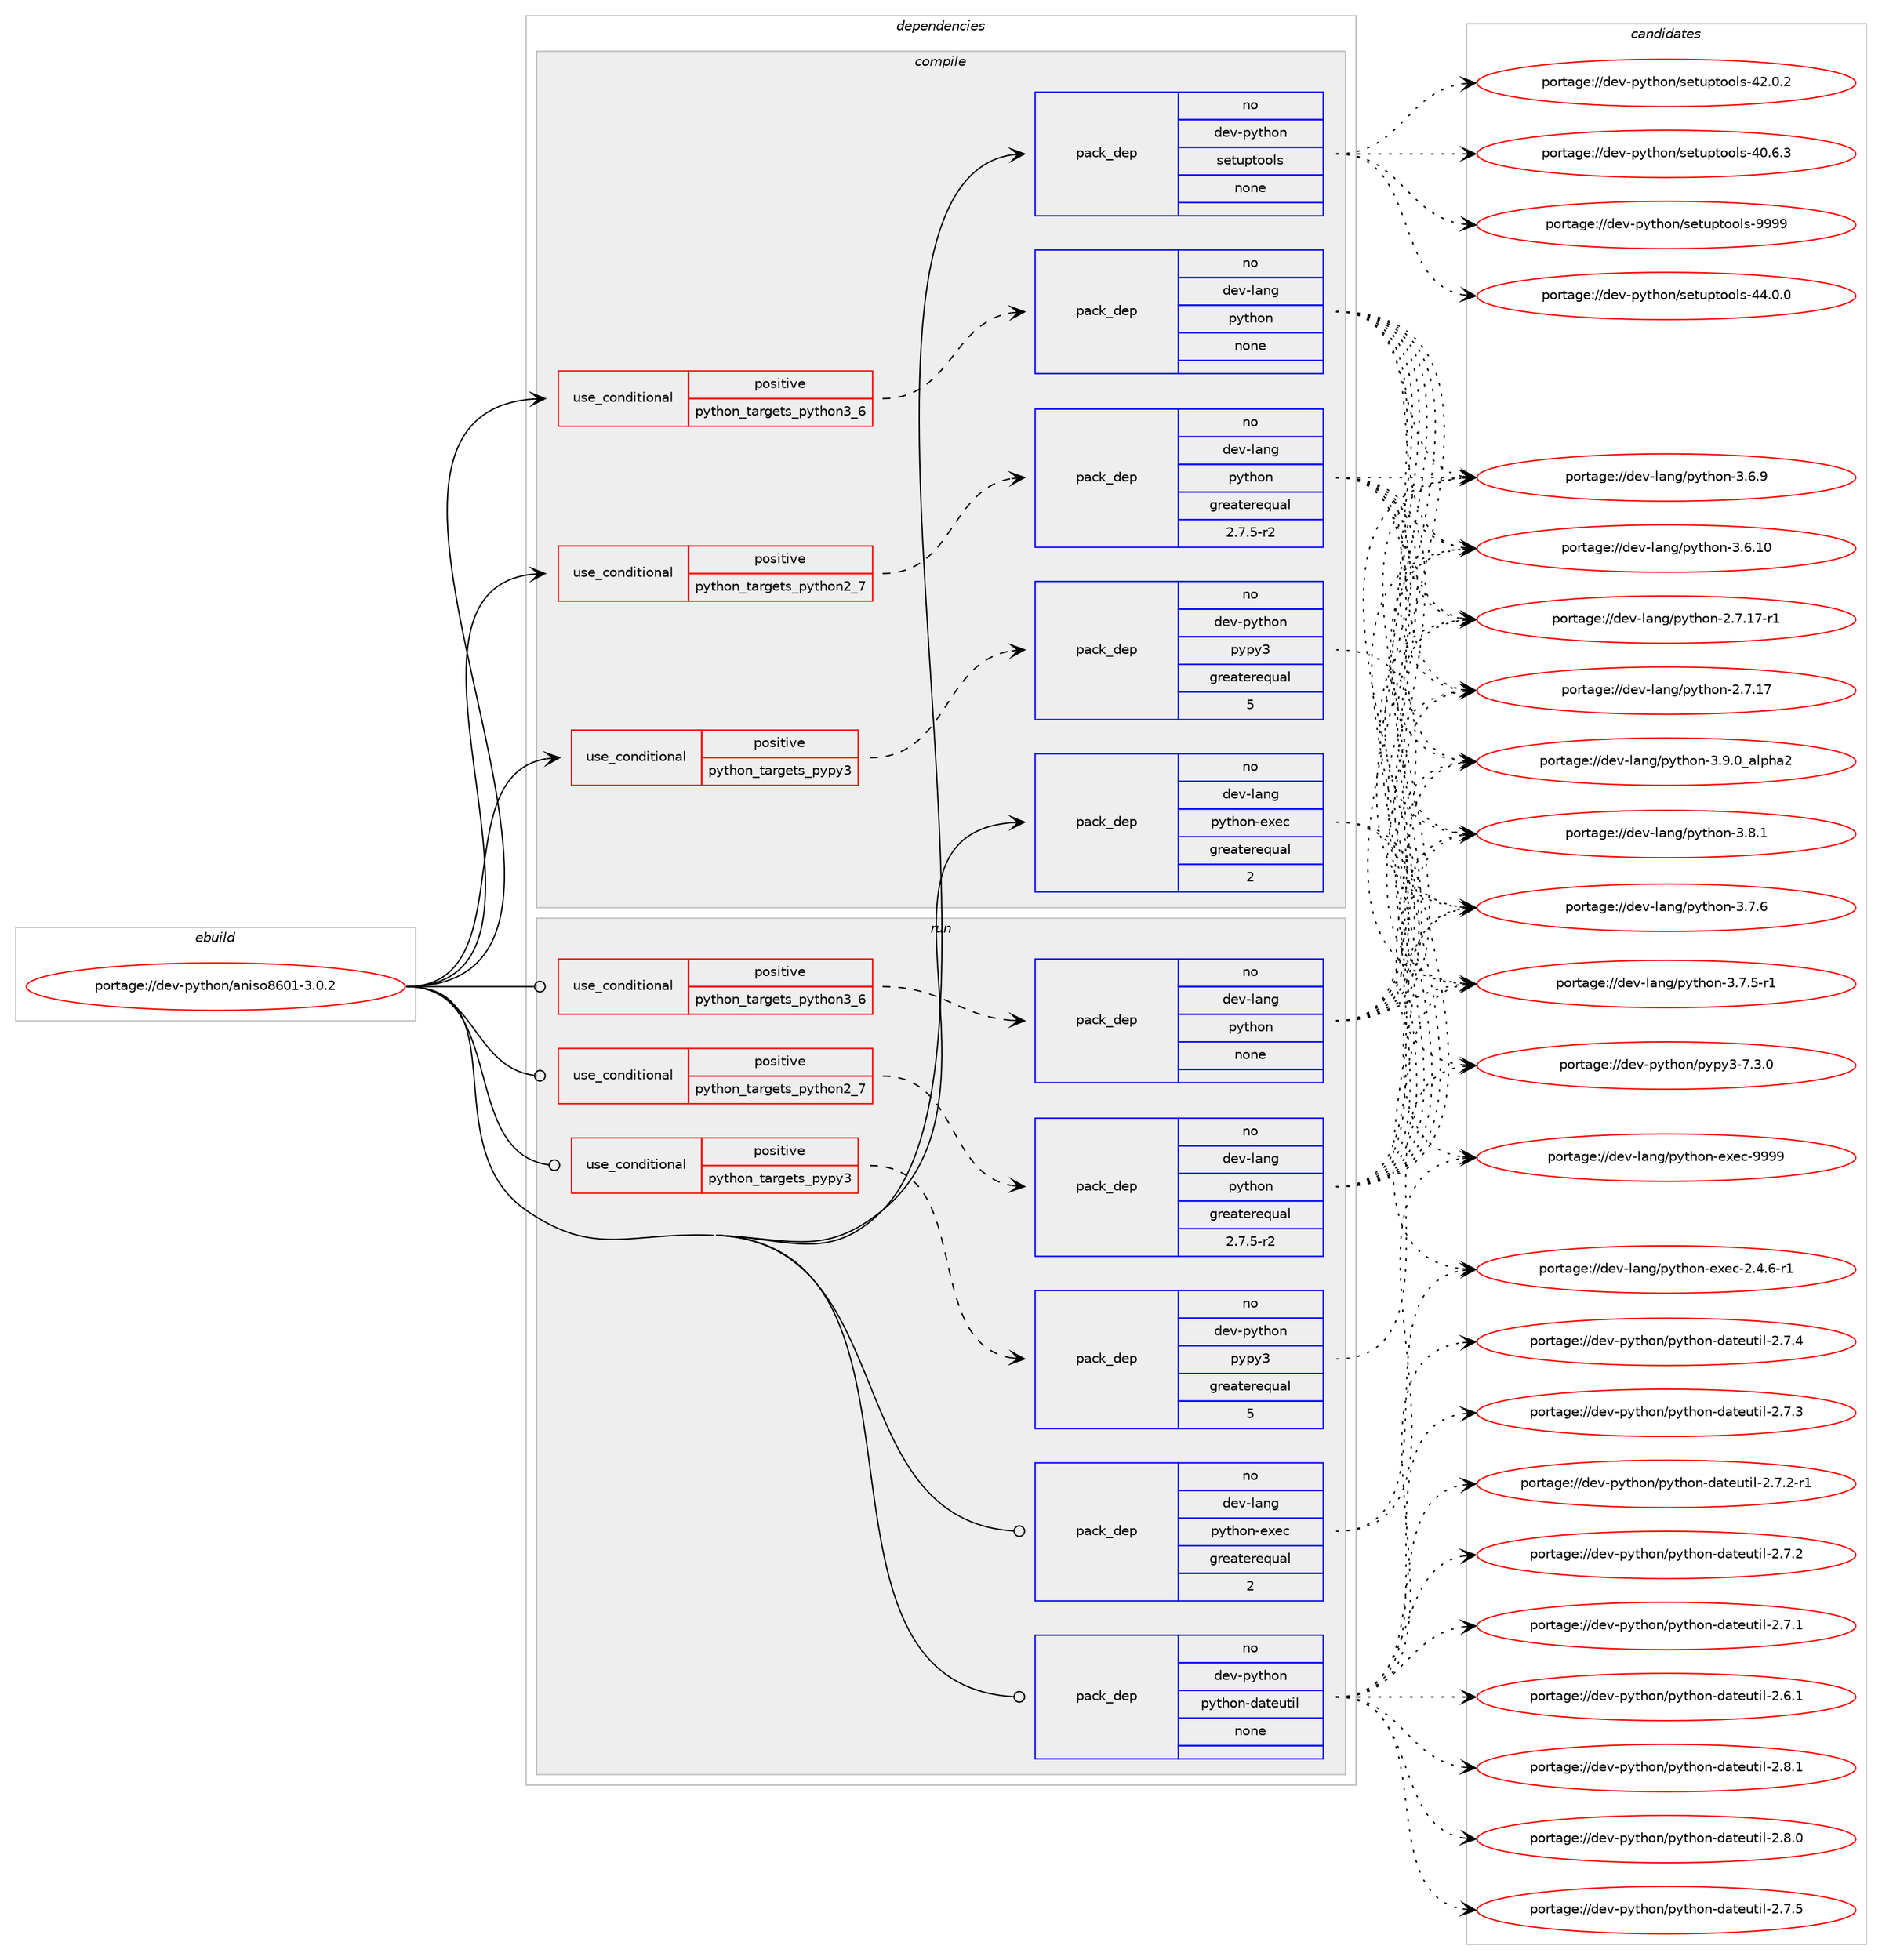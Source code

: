 digraph prolog {

# *************
# Graph options
# *************

newrank=true;
concentrate=true;
compound=true;
graph [rankdir=LR,fontname=Helvetica,fontsize=10,ranksep=1.5];#, ranksep=2.5, nodesep=0.2];
edge  [arrowhead=vee];
node  [fontname=Helvetica,fontsize=10];

# **********
# The ebuild
# **********

subgraph cluster_leftcol {
color=gray;
rank=same;
label=<<i>ebuild</i>>;
id [label="portage://dev-python/aniso8601-3.0.2", color=red, width=4, href="../dev-python/aniso8601-3.0.2.svg"];
}

# ****************
# The dependencies
# ****************

subgraph cluster_midcol {
color=gray;
label=<<i>dependencies</i>>;
subgraph cluster_compile {
fillcolor="#eeeeee";
style=filled;
label=<<i>compile</i>>;
subgraph cond119094 {
dependency471849 [label=<<TABLE BORDER="0" CELLBORDER="1" CELLSPACING="0" CELLPADDING="4"><TR><TD ROWSPAN="3" CELLPADDING="10">use_conditional</TD></TR><TR><TD>positive</TD></TR><TR><TD>python_targets_pypy3</TD></TR></TABLE>>, shape=none, color=red];
subgraph pack347740 {
dependency471850 [label=<<TABLE BORDER="0" CELLBORDER="1" CELLSPACING="0" CELLPADDING="4" WIDTH="220"><TR><TD ROWSPAN="6" CELLPADDING="30">pack_dep</TD></TR><TR><TD WIDTH="110">no</TD></TR><TR><TD>dev-python</TD></TR><TR><TD>pypy3</TD></TR><TR><TD>greaterequal</TD></TR><TR><TD>5</TD></TR></TABLE>>, shape=none, color=blue];
}
dependency471849:e -> dependency471850:w [weight=20,style="dashed",arrowhead="vee"];
}
id:e -> dependency471849:w [weight=20,style="solid",arrowhead="vee"];
subgraph cond119095 {
dependency471851 [label=<<TABLE BORDER="0" CELLBORDER="1" CELLSPACING="0" CELLPADDING="4"><TR><TD ROWSPAN="3" CELLPADDING="10">use_conditional</TD></TR><TR><TD>positive</TD></TR><TR><TD>python_targets_python2_7</TD></TR></TABLE>>, shape=none, color=red];
subgraph pack347741 {
dependency471852 [label=<<TABLE BORDER="0" CELLBORDER="1" CELLSPACING="0" CELLPADDING="4" WIDTH="220"><TR><TD ROWSPAN="6" CELLPADDING="30">pack_dep</TD></TR><TR><TD WIDTH="110">no</TD></TR><TR><TD>dev-lang</TD></TR><TR><TD>python</TD></TR><TR><TD>greaterequal</TD></TR><TR><TD>2.7.5-r2</TD></TR></TABLE>>, shape=none, color=blue];
}
dependency471851:e -> dependency471852:w [weight=20,style="dashed",arrowhead="vee"];
}
id:e -> dependency471851:w [weight=20,style="solid",arrowhead="vee"];
subgraph cond119096 {
dependency471853 [label=<<TABLE BORDER="0" CELLBORDER="1" CELLSPACING="0" CELLPADDING="4"><TR><TD ROWSPAN="3" CELLPADDING="10">use_conditional</TD></TR><TR><TD>positive</TD></TR><TR><TD>python_targets_python3_6</TD></TR></TABLE>>, shape=none, color=red];
subgraph pack347742 {
dependency471854 [label=<<TABLE BORDER="0" CELLBORDER="1" CELLSPACING="0" CELLPADDING="4" WIDTH="220"><TR><TD ROWSPAN="6" CELLPADDING="30">pack_dep</TD></TR><TR><TD WIDTH="110">no</TD></TR><TR><TD>dev-lang</TD></TR><TR><TD>python</TD></TR><TR><TD>none</TD></TR><TR><TD></TD></TR></TABLE>>, shape=none, color=blue];
}
dependency471853:e -> dependency471854:w [weight=20,style="dashed",arrowhead="vee"];
}
id:e -> dependency471853:w [weight=20,style="solid",arrowhead="vee"];
subgraph pack347743 {
dependency471855 [label=<<TABLE BORDER="0" CELLBORDER="1" CELLSPACING="0" CELLPADDING="4" WIDTH="220"><TR><TD ROWSPAN="6" CELLPADDING="30">pack_dep</TD></TR><TR><TD WIDTH="110">no</TD></TR><TR><TD>dev-lang</TD></TR><TR><TD>python-exec</TD></TR><TR><TD>greaterequal</TD></TR><TR><TD>2</TD></TR></TABLE>>, shape=none, color=blue];
}
id:e -> dependency471855:w [weight=20,style="solid",arrowhead="vee"];
subgraph pack347744 {
dependency471856 [label=<<TABLE BORDER="0" CELLBORDER="1" CELLSPACING="0" CELLPADDING="4" WIDTH="220"><TR><TD ROWSPAN="6" CELLPADDING="30">pack_dep</TD></TR><TR><TD WIDTH="110">no</TD></TR><TR><TD>dev-python</TD></TR><TR><TD>setuptools</TD></TR><TR><TD>none</TD></TR><TR><TD></TD></TR></TABLE>>, shape=none, color=blue];
}
id:e -> dependency471856:w [weight=20,style="solid",arrowhead="vee"];
}
subgraph cluster_compileandrun {
fillcolor="#eeeeee";
style=filled;
label=<<i>compile and run</i>>;
}
subgraph cluster_run {
fillcolor="#eeeeee";
style=filled;
label=<<i>run</i>>;
subgraph cond119097 {
dependency471857 [label=<<TABLE BORDER="0" CELLBORDER="1" CELLSPACING="0" CELLPADDING="4"><TR><TD ROWSPAN="3" CELLPADDING="10">use_conditional</TD></TR><TR><TD>positive</TD></TR><TR><TD>python_targets_pypy3</TD></TR></TABLE>>, shape=none, color=red];
subgraph pack347745 {
dependency471858 [label=<<TABLE BORDER="0" CELLBORDER="1" CELLSPACING="0" CELLPADDING="4" WIDTH="220"><TR><TD ROWSPAN="6" CELLPADDING="30">pack_dep</TD></TR><TR><TD WIDTH="110">no</TD></TR><TR><TD>dev-python</TD></TR><TR><TD>pypy3</TD></TR><TR><TD>greaterequal</TD></TR><TR><TD>5</TD></TR></TABLE>>, shape=none, color=blue];
}
dependency471857:e -> dependency471858:w [weight=20,style="dashed",arrowhead="vee"];
}
id:e -> dependency471857:w [weight=20,style="solid",arrowhead="odot"];
subgraph cond119098 {
dependency471859 [label=<<TABLE BORDER="0" CELLBORDER="1" CELLSPACING="0" CELLPADDING="4"><TR><TD ROWSPAN="3" CELLPADDING="10">use_conditional</TD></TR><TR><TD>positive</TD></TR><TR><TD>python_targets_python2_7</TD></TR></TABLE>>, shape=none, color=red];
subgraph pack347746 {
dependency471860 [label=<<TABLE BORDER="0" CELLBORDER="1" CELLSPACING="0" CELLPADDING="4" WIDTH="220"><TR><TD ROWSPAN="6" CELLPADDING="30">pack_dep</TD></TR><TR><TD WIDTH="110">no</TD></TR><TR><TD>dev-lang</TD></TR><TR><TD>python</TD></TR><TR><TD>greaterequal</TD></TR><TR><TD>2.7.5-r2</TD></TR></TABLE>>, shape=none, color=blue];
}
dependency471859:e -> dependency471860:w [weight=20,style="dashed",arrowhead="vee"];
}
id:e -> dependency471859:w [weight=20,style="solid",arrowhead="odot"];
subgraph cond119099 {
dependency471861 [label=<<TABLE BORDER="0" CELLBORDER="1" CELLSPACING="0" CELLPADDING="4"><TR><TD ROWSPAN="3" CELLPADDING="10">use_conditional</TD></TR><TR><TD>positive</TD></TR><TR><TD>python_targets_python3_6</TD></TR></TABLE>>, shape=none, color=red];
subgraph pack347747 {
dependency471862 [label=<<TABLE BORDER="0" CELLBORDER="1" CELLSPACING="0" CELLPADDING="4" WIDTH="220"><TR><TD ROWSPAN="6" CELLPADDING="30">pack_dep</TD></TR><TR><TD WIDTH="110">no</TD></TR><TR><TD>dev-lang</TD></TR><TR><TD>python</TD></TR><TR><TD>none</TD></TR><TR><TD></TD></TR></TABLE>>, shape=none, color=blue];
}
dependency471861:e -> dependency471862:w [weight=20,style="dashed",arrowhead="vee"];
}
id:e -> dependency471861:w [weight=20,style="solid",arrowhead="odot"];
subgraph pack347748 {
dependency471863 [label=<<TABLE BORDER="0" CELLBORDER="1" CELLSPACING="0" CELLPADDING="4" WIDTH="220"><TR><TD ROWSPAN="6" CELLPADDING="30">pack_dep</TD></TR><TR><TD WIDTH="110">no</TD></TR><TR><TD>dev-lang</TD></TR><TR><TD>python-exec</TD></TR><TR><TD>greaterequal</TD></TR><TR><TD>2</TD></TR></TABLE>>, shape=none, color=blue];
}
id:e -> dependency471863:w [weight=20,style="solid",arrowhead="odot"];
subgraph pack347749 {
dependency471864 [label=<<TABLE BORDER="0" CELLBORDER="1" CELLSPACING="0" CELLPADDING="4" WIDTH="220"><TR><TD ROWSPAN="6" CELLPADDING="30">pack_dep</TD></TR><TR><TD WIDTH="110">no</TD></TR><TR><TD>dev-python</TD></TR><TR><TD>python-dateutil</TD></TR><TR><TD>none</TD></TR><TR><TD></TD></TR></TABLE>>, shape=none, color=blue];
}
id:e -> dependency471864:w [weight=20,style="solid",arrowhead="odot"];
}
}

# **************
# The candidates
# **************

subgraph cluster_choices {
rank=same;
color=gray;
label=<<i>candidates</i>>;

subgraph choice347740 {
color=black;
nodesep=1;
choice100101118451121211161041111104711212111212151455546514648 [label="portage://dev-python/pypy3-7.3.0", color=red, width=4,href="../dev-python/pypy3-7.3.0.svg"];
dependency471850:e -> choice100101118451121211161041111104711212111212151455546514648:w [style=dotted,weight="100"];
}
subgraph choice347741 {
color=black;
nodesep=1;
choice10010111845108971101034711212111610411111045514657464895971081121049750 [label="portage://dev-lang/python-3.9.0_alpha2", color=red, width=4,href="../dev-lang/python-3.9.0_alpha2.svg"];
choice100101118451089711010347112121116104111110455146564649 [label="portage://dev-lang/python-3.8.1", color=red, width=4,href="../dev-lang/python-3.8.1.svg"];
choice100101118451089711010347112121116104111110455146554654 [label="portage://dev-lang/python-3.7.6", color=red, width=4,href="../dev-lang/python-3.7.6.svg"];
choice1001011184510897110103471121211161041111104551465546534511449 [label="portage://dev-lang/python-3.7.5-r1", color=red, width=4,href="../dev-lang/python-3.7.5-r1.svg"];
choice100101118451089711010347112121116104111110455146544657 [label="portage://dev-lang/python-3.6.9", color=red, width=4,href="../dev-lang/python-3.6.9.svg"];
choice10010111845108971101034711212111610411111045514654464948 [label="portage://dev-lang/python-3.6.10", color=red, width=4,href="../dev-lang/python-3.6.10.svg"];
choice100101118451089711010347112121116104111110455046554649554511449 [label="portage://dev-lang/python-2.7.17-r1", color=red, width=4,href="../dev-lang/python-2.7.17-r1.svg"];
choice10010111845108971101034711212111610411111045504655464955 [label="portage://dev-lang/python-2.7.17", color=red, width=4,href="../dev-lang/python-2.7.17.svg"];
dependency471852:e -> choice10010111845108971101034711212111610411111045514657464895971081121049750:w [style=dotted,weight="100"];
dependency471852:e -> choice100101118451089711010347112121116104111110455146564649:w [style=dotted,weight="100"];
dependency471852:e -> choice100101118451089711010347112121116104111110455146554654:w [style=dotted,weight="100"];
dependency471852:e -> choice1001011184510897110103471121211161041111104551465546534511449:w [style=dotted,weight="100"];
dependency471852:e -> choice100101118451089711010347112121116104111110455146544657:w [style=dotted,weight="100"];
dependency471852:e -> choice10010111845108971101034711212111610411111045514654464948:w [style=dotted,weight="100"];
dependency471852:e -> choice100101118451089711010347112121116104111110455046554649554511449:w [style=dotted,weight="100"];
dependency471852:e -> choice10010111845108971101034711212111610411111045504655464955:w [style=dotted,weight="100"];
}
subgraph choice347742 {
color=black;
nodesep=1;
choice10010111845108971101034711212111610411111045514657464895971081121049750 [label="portage://dev-lang/python-3.9.0_alpha2", color=red, width=4,href="../dev-lang/python-3.9.0_alpha2.svg"];
choice100101118451089711010347112121116104111110455146564649 [label="portage://dev-lang/python-3.8.1", color=red, width=4,href="../dev-lang/python-3.8.1.svg"];
choice100101118451089711010347112121116104111110455146554654 [label="portage://dev-lang/python-3.7.6", color=red, width=4,href="../dev-lang/python-3.7.6.svg"];
choice1001011184510897110103471121211161041111104551465546534511449 [label="portage://dev-lang/python-3.7.5-r1", color=red, width=4,href="../dev-lang/python-3.7.5-r1.svg"];
choice100101118451089711010347112121116104111110455146544657 [label="portage://dev-lang/python-3.6.9", color=red, width=4,href="../dev-lang/python-3.6.9.svg"];
choice10010111845108971101034711212111610411111045514654464948 [label="portage://dev-lang/python-3.6.10", color=red, width=4,href="../dev-lang/python-3.6.10.svg"];
choice100101118451089711010347112121116104111110455046554649554511449 [label="portage://dev-lang/python-2.7.17-r1", color=red, width=4,href="../dev-lang/python-2.7.17-r1.svg"];
choice10010111845108971101034711212111610411111045504655464955 [label="portage://dev-lang/python-2.7.17", color=red, width=4,href="../dev-lang/python-2.7.17.svg"];
dependency471854:e -> choice10010111845108971101034711212111610411111045514657464895971081121049750:w [style=dotted,weight="100"];
dependency471854:e -> choice100101118451089711010347112121116104111110455146564649:w [style=dotted,weight="100"];
dependency471854:e -> choice100101118451089711010347112121116104111110455146554654:w [style=dotted,weight="100"];
dependency471854:e -> choice1001011184510897110103471121211161041111104551465546534511449:w [style=dotted,weight="100"];
dependency471854:e -> choice100101118451089711010347112121116104111110455146544657:w [style=dotted,weight="100"];
dependency471854:e -> choice10010111845108971101034711212111610411111045514654464948:w [style=dotted,weight="100"];
dependency471854:e -> choice100101118451089711010347112121116104111110455046554649554511449:w [style=dotted,weight="100"];
dependency471854:e -> choice10010111845108971101034711212111610411111045504655464955:w [style=dotted,weight="100"];
}
subgraph choice347743 {
color=black;
nodesep=1;
choice10010111845108971101034711212111610411111045101120101994557575757 [label="portage://dev-lang/python-exec-9999", color=red, width=4,href="../dev-lang/python-exec-9999.svg"];
choice10010111845108971101034711212111610411111045101120101994550465246544511449 [label="portage://dev-lang/python-exec-2.4.6-r1", color=red, width=4,href="../dev-lang/python-exec-2.4.6-r1.svg"];
dependency471855:e -> choice10010111845108971101034711212111610411111045101120101994557575757:w [style=dotted,weight="100"];
dependency471855:e -> choice10010111845108971101034711212111610411111045101120101994550465246544511449:w [style=dotted,weight="100"];
}
subgraph choice347744 {
color=black;
nodesep=1;
choice10010111845112121116104111110471151011161171121161111111081154557575757 [label="portage://dev-python/setuptools-9999", color=red, width=4,href="../dev-python/setuptools-9999.svg"];
choice100101118451121211161041111104711510111611711211611111110811545525246484648 [label="portage://dev-python/setuptools-44.0.0", color=red, width=4,href="../dev-python/setuptools-44.0.0.svg"];
choice100101118451121211161041111104711510111611711211611111110811545525046484650 [label="portage://dev-python/setuptools-42.0.2", color=red, width=4,href="../dev-python/setuptools-42.0.2.svg"];
choice100101118451121211161041111104711510111611711211611111110811545524846544651 [label="portage://dev-python/setuptools-40.6.3", color=red, width=4,href="../dev-python/setuptools-40.6.3.svg"];
dependency471856:e -> choice10010111845112121116104111110471151011161171121161111111081154557575757:w [style=dotted,weight="100"];
dependency471856:e -> choice100101118451121211161041111104711510111611711211611111110811545525246484648:w [style=dotted,weight="100"];
dependency471856:e -> choice100101118451121211161041111104711510111611711211611111110811545525046484650:w [style=dotted,weight="100"];
dependency471856:e -> choice100101118451121211161041111104711510111611711211611111110811545524846544651:w [style=dotted,weight="100"];
}
subgraph choice347745 {
color=black;
nodesep=1;
choice100101118451121211161041111104711212111212151455546514648 [label="portage://dev-python/pypy3-7.3.0", color=red, width=4,href="../dev-python/pypy3-7.3.0.svg"];
dependency471858:e -> choice100101118451121211161041111104711212111212151455546514648:w [style=dotted,weight="100"];
}
subgraph choice347746 {
color=black;
nodesep=1;
choice10010111845108971101034711212111610411111045514657464895971081121049750 [label="portage://dev-lang/python-3.9.0_alpha2", color=red, width=4,href="../dev-lang/python-3.9.0_alpha2.svg"];
choice100101118451089711010347112121116104111110455146564649 [label="portage://dev-lang/python-3.8.1", color=red, width=4,href="../dev-lang/python-3.8.1.svg"];
choice100101118451089711010347112121116104111110455146554654 [label="portage://dev-lang/python-3.7.6", color=red, width=4,href="../dev-lang/python-3.7.6.svg"];
choice1001011184510897110103471121211161041111104551465546534511449 [label="portage://dev-lang/python-3.7.5-r1", color=red, width=4,href="../dev-lang/python-3.7.5-r1.svg"];
choice100101118451089711010347112121116104111110455146544657 [label="portage://dev-lang/python-3.6.9", color=red, width=4,href="../dev-lang/python-3.6.9.svg"];
choice10010111845108971101034711212111610411111045514654464948 [label="portage://dev-lang/python-3.6.10", color=red, width=4,href="../dev-lang/python-3.6.10.svg"];
choice100101118451089711010347112121116104111110455046554649554511449 [label="portage://dev-lang/python-2.7.17-r1", color=red, width=4,href="../dev-lang/python-2.7.17-r1.svg"];
choice10010111845108971101034711212111610411111045504655464955 [label="portage://dev-lang/python-2.7.17", color=red, width=4,href="../dev-lang/python-2.7.17.svg"];
dependency471860:e -> choice10010111845108971101034711212111610411111045514657464895971081121049750:w [style=dotted,weight="100"];
dependency471860:e -> choice100101118451089711010347112121116104111110455146564649:w [style=dotted,weight="100"];
dependency471860:e -> choice100101118451089711010347112121116104111110455146554654:w [style=dotted,weight="100"];
dependency471860:e -> choice1001011184510897110103471121211161041111104551465546534511449:w [style=dotted,weight="100"];
dependency471860:e -> choice100101118451089711010347112121116104111110455146544657:w [style=dotted,weight="100"];
dependency471860:e -> choice10010111845108971101034711212111610411111045514654464948:w [style=dotted,weight="100"];
dependency471860:e -> choice100101118451089711010347112121116104111110455046554649554511449:w [style=dotted,weight="100"];
dependency471860:e -> choice10010111845108971101034711212111610411111045504655464955:w [style=dotted,weight="100"];
}
subgraph choice347747 {
color=black;
nodesep=1;
choice10010111845108971101034711212111610411111045514657464895971081121049750 [label="portage://dev-lang/python-3.9.0_alpha2", color=red, width=4,href="../dev-lang/python-3.9.0_alpha2.svg"];
choice100101118451089711010347112121116104111110455146564649 [label="portage://dev-lang/python-3.8.1", color=red, width=4,href="../dev-lang/python-3.8.1.svg"];
choice100101118451089711010347112121116104111110455146554654 [label="portage://dev-lang/python-3.7.6", color=red, width=4,href="../dev-lang/python-3.7.6.svg"];
choice1001011184510897110103471121211161041111104551465546534511449 [label="portage://dev-lang/python-3.7.5-r1", color=red, width=4,href="../dev-lang/python-3.7.5-r1.svg"];
choice100101118451089711010347112121116104111110455146544657 [label="portage://dev-lang/python-3.6.9", color=red, width=4,href="../dev-lang/python-3.6.9.svg"];
choice10010111845108971101034711212111610411111045514654464948 [label="portage://dev-lang/python-3.6.10", color=red, width=4,href="../dev-lang/python-3.6.10.svg"];
choice100101118451089711010347112121116104111110455046554649554511449 [label="portage://dev-lang/python-2.7.17-r1", color=red, width=4,href="../dev-lang/python-2.7.17-r1.svg"];
choice10010111845108971101034711212111610411111045504655464955 [label="portage://dev-lang/python-2.7.17", color=red, width=4,href="../dev-lang/python-2.7.17.svg"];
dependency471862:e -> choice10010111845108971101034711212111610411111045514657464895971081121049750:w [style=dotted,weight="100"];
dependency471862:e -> choice100101118451089711010347112121116104111110455146564649:w [style=dotted,weight="100"];
dependency471862:e -> choice100101118451089711010347112121116104111110455146554654:w [style=dotted,weight="100"];
dependency471862:e -> choice1001011184510897110103471121211161041111104551465546534511449:w [style=dotted,weight="100"];
dependency471862:e -> choice100101118451089711010347112121116104111110455146544657:w [style=dotted,weight="100"];
dependency471862:e -> choice10010111845108971101034711212111610411111045514654464948:w [style=dotted,weight="100"];
dependency471862:e -> choice100101118451089711010347112121116104111110455046554649554511449:w [style=dotted,weight="100"];
dependency471862:e -> choice10010111845108971101034711212111610411111045504655464955:w [style=dotted,weight="100"];
}
subgraph choice347748 {
color=black;
nodesep=1;
choice10010111845108971101034711212111610411111045101120101994557575757 [label="portage://dev-lang/python-exec-9999", color=red, width=4,href="../dev-lang/python-exec-9999.svg"];
choice10010111845108971101034711212111610411111045101120101994550465246544511449 [label="portage://dev-lang/python-exec-2.4.6-r1", color=red, width=4,href="../dev-lang/python-exec-2.4.6-r1.svg"];
dependency471863:e -> choice10010111845108971101034711212111610411111045101120101994557575757:w [style=dotted,weight="100"];
dependency471863:e -> choice10010111845108971101034711212111610411111045101120101994550465246544511449:w [style=dotted,weight="100"];
}
subgraph choice347749 {
color=black;
nodesep=1;
choice10010111845112121116104111110471121211161041111104510097116101117116105108455046564649 [label="portage://dev-python/python-dateutil-2.8.1", color=red, width=4,href="../dev-python/python-dateutil-2.8.1.svg"];
choice10010111845112121116104111110471121211161041111104510097116101117116105108455046564648 [label="portage://dev-python/python-dateutil-2.8.0", color=red, width=4,href="../dev-python/python-dateutil-2.8.0.svg"];
choice10010111845112121116104111110471121211161041111104510097116101117116105108455046554653 [label="portage://dev-python/python-dateutil-2.7.5", color=red, width=4,href="../dev-python/python-dateutil-2.7.5.svg"];
choice10010111845112121116104111110471121211161041111104510097116101117116105108455046554652 [label="portage://dev-python/python-dateutil-2.7.4", color=red, width=4,href="../dev-python/python-dateutil-2.7.4.svg"];
choice10010111845112121116104111110471121211161041111104510097116101117116105108455046554651 [label="portage://dev-python/python-dateutil-2.7.3", color=red, width=4,href="../dev-python/python-dateutil-2.7.3.svg"];
choice100101118451121211161041111104711212111610411111045100971161011171161051084550465546504511449 [label="portage://dev-python/python-dateutil-2.7.2-r1", color=red, width=4,href="../dev-python/python-dateutil-2.7.2-r1.svg"];
choice10010111845112121116104111110471121211161041111104510097116101117116105108455046554650 [label="portage://dev-python/python-dateutil-2.7.2", color=red, width=4,href="../dev-python/python-dateutil-2.7.2.svg"];
choice10010111845112121116104111110471121211161041111104510097116101117116105108455046554649 [label="portage://dev-python/python-dateutil-2.7.1", color=red, width=4,href="../dev-python/python-dateutil-2.7.1.svg"];
choice10010111845112121116104111110471121211161041111104510097116101117116105108455046544649 [label="portage://dev-python/python-dateutil-2.6.1", color=red, width=4,href="../dev-python/python-dateutil-2.6.1.svg"];
dependency471864:e -> choice10010111845112121116104111110471121211161041111104510097116101117116105108455046564649:w [style=dotted,weight="100"];
dependency471864:e -> choice10010111845112121116104111110471121211161041111104510097116101117116105108455046564648:w [style=dotted,weight="100"];
dependency471864:e -> choice10010111845112121116104111110471121211161041111104510097116101117116105108455046554653:w [style=dotted,weight="100"];
dependency471864:e -> choice10010111845112121116104111110471121211161041111104510097116101117116105108455046554652:w [style=dotted,weight="100"];
dependency471864:e -> choice10010111845112121116104111110471121211161041111104510097116101117116105108455046554651:w [style=dotted,weight="100"];
dependency471864:e -> choice100101118451121211161041111104711212111610411111045100971161011171161051084550465546504511449:w [style=dotted,weight="100"];
dependency471864:e -> choice10010111845112121116104111110471121211161041111104510097116101117116105108455046554650:w [style=dotted,weight="100"];
dependency471864:e -> choice10010111845112121116104111110471121211161041111104510097116101117116105108455046554649:w [style=dotted,weight="100"];
dependency471864:e -> choice10010111845112121116104111110471121211161041111104510097116101117116105108455046544649:w [style=dotted,weight="100"];
}
}

}

